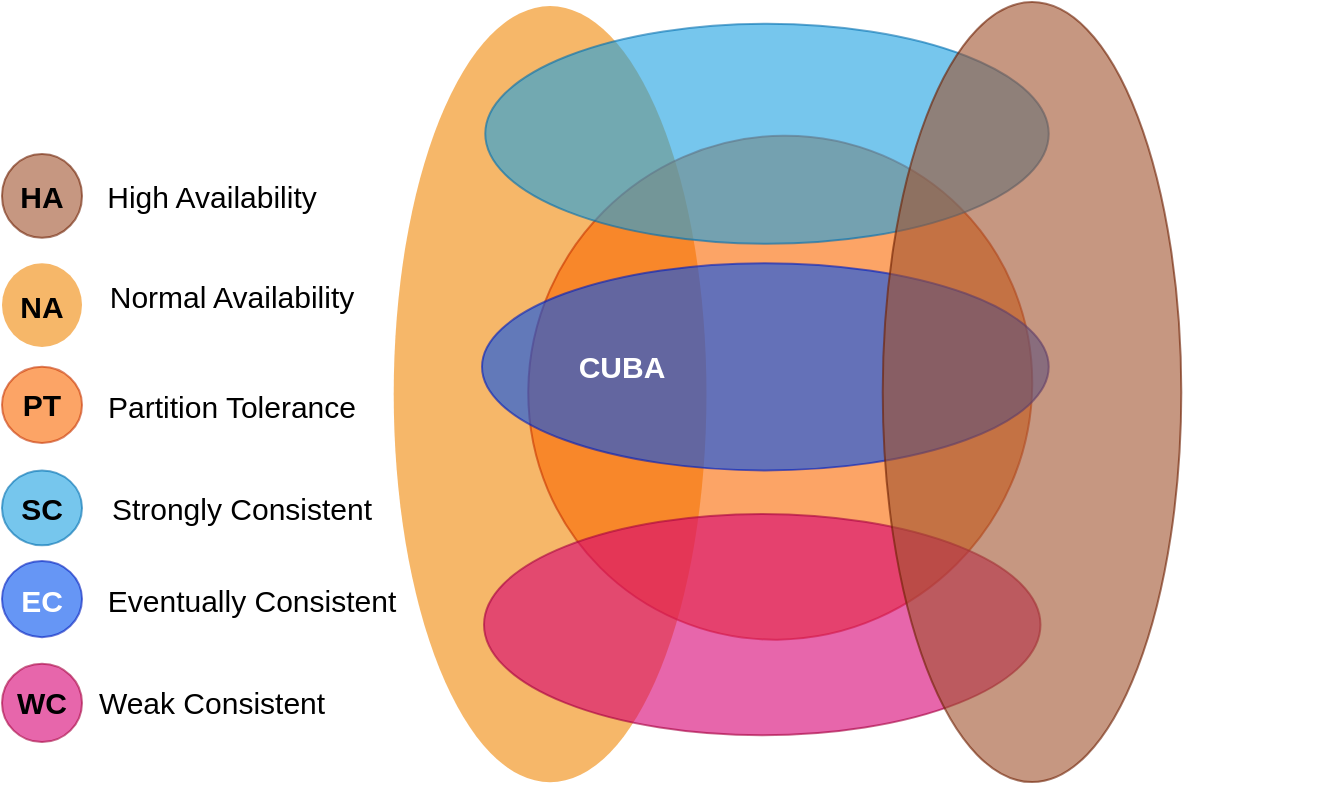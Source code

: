 <mxfile version="20.8.22" type="device"><diagram id="3228e29e-7158-1315-38df-8450db1d8a1d" name="Page-1"><mxGraphModel dx="1434" dy="802" grid="1" gridSize="10" guides="1" tooltips="1" connect="1" arrows="1" fold="1" page="1" pageScale="1" pageWidth="1169" pageHeight="827" background="none" math="0" shadow="0"><root><mxCell id="0"/><mxCell id="1" parent="0"/><mxCell id="21541" value="" style="ellipse;whiteSpace=wrap;rotation=-90;fillColor=#F08705;opacity=60;strokeColor=none;html=1;" parent="1" vertex="1"><mxGeometry x="250.001" y="241.873" width="388.081" height="156.376" as="geometry"/></mxCell><mxCell id="21542" value="" style="ellipse;whiteSpace=wrap;rotation=135;fillColor=#fa6800;opacity=60;strokeColor=#C73500;html=1;fontColor=#000000;" parent="1" vertex="1"><mxGeometry x="431.86" y="192.12" width="254.52" height="249.44" as="geometry"/></mxCell><mxCell id="21543" value="" style="ellipse;whiteSpace=wrap;fillColor=#1ba1e2;opacity=60;strokeColor=#006EAF;html=1;fontColor=#ffffff;" parent="1" vertex="1"><mxGeometry x="411.63" y="134.9" width="281.73" height="110" as="geometry"/></mxCell><mxCell id="21544" value="" style="ellipse;whiteSpace=wrap;fillColor=#0050ef;opacity=60;strokeColor=#001DBC;rotation=0;html=1;fontColor=#ffffff;" parent="1" vertex="1"><mxGeometry x="410" y="254.61" width="283.36" height="103.59" as="geometry"/></mxCell><mxCell id="21545" value="" style="ellipse;whiteSpace=wrap;rotation=-180;fillColor=#d80073;opacity=60;strokeColor=#A50040;html=1;fontColor=#ffffff;" parent="1" vertex="1"><mxGeometry x="411" y="380" width="278.24" height="110.67" as="geometry"/></mxCell><mxCell id="21547" value="B" style="text;spacingTop=-5;fontStyle=0;fontSize=14;html=1;fontColor=#FFFFFF;" parent="1" vertex="1"><mxGeometry x="750.5" y="401.56" width="30" height="20" as="geometry"/></mxCell><mxCell id="21548" value="C" style="text;spacingTop=-5;fontStyle=0;fontSize=14;html=1;fontColor=#FFFFFF;" parent="1" vertex="1"><mxGeometry x="808.265" y="286.408" width="30" height="20" as="geometry"/></mxCell><mxCell id="21549" value="D" style="text;spacingTop=-5;fontStyle=0;fontSize=14;html=1;fontColor=#FFFFFF;" parent="1" vertex="1"><mxGeometry x="674.38" y="470.667" width="30" height="20" as="geometry"/></mxCell><mxCell id="21550" value="E" style="text;spacingTop=-5;fontStyle=0;fontSize=14;html=1;fontColor=#FFFFFF;" parent="1" vertex="1"><mxGeometry x="540.5" y="491.753" width="30" height="20" as="geometry"/></mxCell><mxCell id="21552" value="BC" style="text;spacingTop=-5;fontStyle=0;fontSize=14;html=1;fontColor=#FFFFFF;" parent="1" vertex="1"><mxGeometry x="765.5" y="316.408" width="30" height="20" as="geometry"/></mxCell><mxCell id="21554" value="BCE" style="text;spacingTop=-5;fontStyle=0;fontSize=14;html=1;fontColor=#FFFFFF;" parent="1" vertex="1"><mxGeometry x="686.38" y="338.702" width="30" height="20" as="geometry"/></mxCell><mxCell id="21555" value="BE" style="text;spacingTop=-5;fontStyle=0;fontSize=14;html=1;fontColor=#FFFFFF;" parent="1" vertex="1"><mxGeometry x="686.38" y="381.56" width="30" height="20" as="geometry"/></mxCell><mxCell id="21556" value="BD" style="text;spacingTop=-5;fontStyle=0;fontSize=14;html=1;fontColor=#FFFFFF;" parent="1" vertex="1"><mxGeometry x="693.364" y="434.842" width="30" height="20" as="geometry"/></mxCell><mxCell id="21560" value="NA" style="ellipse;whiteSpace=wrap;rotation=0;fillColor=#f08705;opacity=60;strokeColor=none;html=1;gradientColor=none;fontSize=15;fontColor=#000000;fontStyle=1" parent="1" vertex="1"><mxGeometry x="170.0" y="254.615" width="40.0" height="41.869" as="geometry"/></mxCell><mxCell id="21561" value="PT" style="ellipse;whiteSpace=wrap;rotation=0;fillColor=#fa6800;opacity=60;strokeColor=#C73500;html=1;fontSize=15;fontColor=#000000;fontStyle=1" parent="1" vertex="1"><mxGeometry x="170" y="306.405" width="40" height="38.092" as="geometry"/></mxCell><mxCell id="21562" value="SC" style="ellipse;whiteSpace=wrap;fillColor=#1ba1e2;opacity=60;strokeColor=#006EAF;html=1;fontSize=15;fontColor=#000000;fontStyle=1" parent="1" vertex="1"><mxGeometry x="170" y="358.201" width="40" height="37.423" as="geometry"/></mxCell><mxCell id="21563" value="EC" style="ellipse;whiteSpace=wrap;fillColor=#0050ef;opacity=60;strokeColor=#001DBC;html=1;fontSize=15;fontColor=#ffffff;fontStyle=1" parent="1" vertex="1"><mxGeometry x="170" y="403.472" width="40" height="38.092" as="geometry"/></mxCell><mxCell id="21564" value="WC" style="ellipse;whiteSpace=wrap;rotation=0;fillColor=#d80073;opacity=60;strokeColor=#A50040;html=1;fontSize=15;fontColor=#000000;fontStyle=1" parent="1" vertex="1"><mxGeometry x="170.0" y="454.843" width="40.0" height="39.202" as="geometry"/></mxCell><mxCell id="5O5W367XPT66DZvk5Wu9-21564" value="HA" style="ellipse;whiteSpace=wrap;rotation=0;fillColor=#a0522d;opacity=60;strokeColor=#6D1F00;html=1;fontSize=15;fontColor=#000000;fontStyle=1" parent="1" vertex="1"><mxGeometry x="170.0" y="200.005" width="40.0" height="41.869" as="geometry"/></mxCell><mxCell id="5O5W367XPT66DZvk5Wu9-21565" value="" style="ellipse;whiteSpace=wrap;fillColor=#a0522d;opacity=60;strokeColor=#6D1F00;html=1;fontColor=#ffffff;rotation=90;" parent="1" vertex="1"><mxGeometry x="490.01" y="244.39" width="390" height="149.29" as="geometry"/></mxCell><mxCell id="5O5W367XPT66DZvk5Wu9-21566" value="&lt;b&gt;&lt;font style=&quot;font-size: 15px;&quot;&gt;CUBA&lt;/font&gt;&lt;/b&gt;" style="text;html=1;strokeColor=none;fillColor=none;align=center;verticalAlign=middle;whiteSpace=wrap;rounded=0;fontColor=#FFFFFF;" parent="1" vertex="1"><mxGeometry x="450" y="291.41" width="60" height="30" as="geometry"/></mxCell><mxCell id="5O5W367XPT66DZvk5Wu9-21567" value="High Availability" style="text;html=1;strokeColor=none;fillColor=none;align=center;verticalAlign=middle;whiteSpace=wrap;rounded=0;fontSize=15;fontColor=#000000;" parent="1" vertex="1"><mxGeometry x="210" y="205.94" width="130" height="30" as="geometry"/></mxCell><mxCell id="5O5W367XPT66DZvk5Wu9-21568" value="Normal Availability" style="text;html=1;strokeColor=none;fillColor=none;align=center;verticalAlign=middle;whiteSpace=wrap;rounded=0;fontSize=15;fontColor=#000000;" parent="1" vertex="1"><mxGeometry x="220" y="256.41" width="130" height="30" as="geometry"/></mxCell><mxCell id="5O5W367XPT66DZvk5Wu9-21569" value="Partition Tolerance" style="text;html=1;strokeColor=none;fillColor=none;align=center;verticalAlign=middle;whiteSpace=wrap;rounded=0;fontSize=15;fontColor=#000000;" parent="1" vertex="1"><mxGeometry x="220" y="311.41" width="130" height="30" as="geometry"/></mxCell><mxCell id="5O5W367XPT66DZvk5Wu9-21570" value="Strongly Consistent" style="text;html=1;strokeColor=none;fillColor=none;align=center;verticalAlign=middle;whiteSpace=wrap;rounded=0;fontSize=15;fontColor=#000000;" parent="1" vertex="1"><mxGeometry x="220" y="361.91" width="140" height="30" as="geometry"/></mxCell><mxCell id="5O5W367XPT66DZvk5Wu9-21571" value="Eventually Consistent" style="text;html=1;strokeColor=none;fillColor=none;align=center;verticalAlign=middle;whiteSpace=wrap;rounded=0;fontSize=15;fontColor=#000000;" parent="1" vertex="1"><mxGeometry x="220" y="407.52" width="150" height="30" as="geometry"/></mxCell><mxCell id="5O5W367XPT66DZvk5Wu9-21572" value="Weak Consistent" style="text;html=1;strokeColor=none;fillColor=none;align=center;verticalAlign=middle;whiteSpace=wrap;rounded=0;fontSize=15;fontColor=#000000;" parent="1" vertex="1"><mxGeometry x="200" y="459.44" width="150" height="30" as="geometry"/></mxCell></root></mxGraphModel></diagram></mxfile>